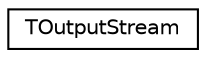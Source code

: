 digraph G
{
  edge [fontname="Helvetica",fontsize="10",labelfontname="Helvetica",labelfontsize="10"];
  node [fontname="Helvetica",fontsize="10",shape=record];
  rankdir="LR";
  Node1 [label="TOutputStream",height=0.2,width=0.4,color="black", fillcolor="white", style="filled",URL="$class_t_output_stream.html"];
}
